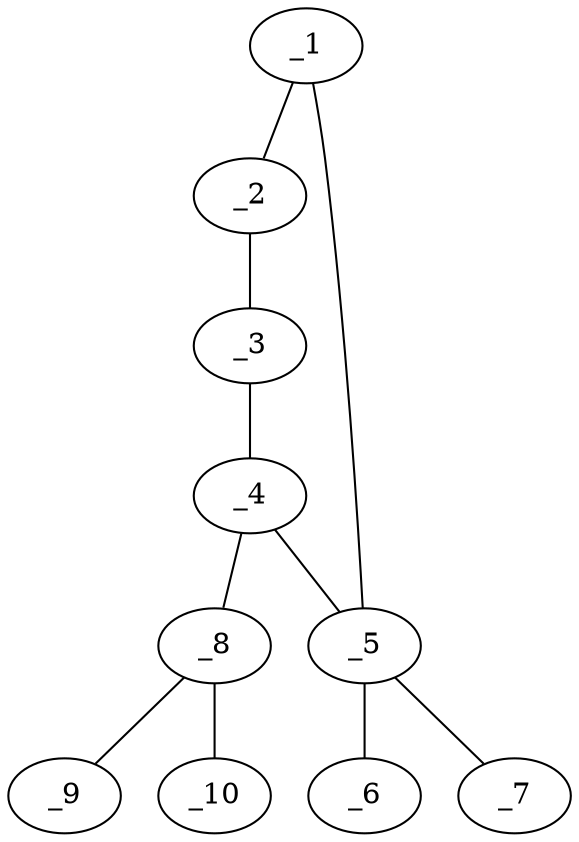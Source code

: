 graph molid628334 {
	_1	 [charge=0,
		chem=1,
		symbol="C  ",
		x="5.3122",
		y="-0.2229"];
	_2	 [charge=0,
		chem=1,
		symbol="C  ",
		x="5.0032",
		y="-1.1739"];
	_1 -- _2	 [valence=1];
	_5	 [charge=0,
		chem=5,
		symbol="S  ",
		x="4.5032",
		y="0.3649"];
	_1 -- _5	 [valence=1];
	_3	 [charge=0,
		chem=1,
		symbol="C  ",
		x="4.0032",
		y="-1.1739"];
	_2 -- _3	 [valence=1];
	_4	 [charge=0,
		chem=4,
		symbol="N  ",
		x="3.6942",
		y="-0.2229"];
	_3 -- _4	 [valence=1];
	_4 -- _5	 [valence=1];
	_8	 [charge=1,
		chem=4,
		symbol="N  ",
		x="2.7431",
		y="0.0862"];
	_4 -- _8	 [valence=1];
	_6	 [charge=0,
		chem=2,
		symbol="O  ",
		x="3.9154",
		y="1.1739"];
	_5 -- _6	 [valence=2];
	_7	 [charge=0,
		chem=2,
		symbol="O  ",
		x="5.091",
		y="1.1739"];
	_5 -- _7	 [valence=2];
	_9	 [charge=0,
		chem=2,
		symbol="O  ",
		x=2,
		y="-0.583"];
	_8 -- _9	 [valence=2];
	_10	 [charge="-1",
		chem=2,
		symbol="O  ",
		x="2.5352",
		y="1.0643"];
	_8 -- _10	 [valence=1];
}
